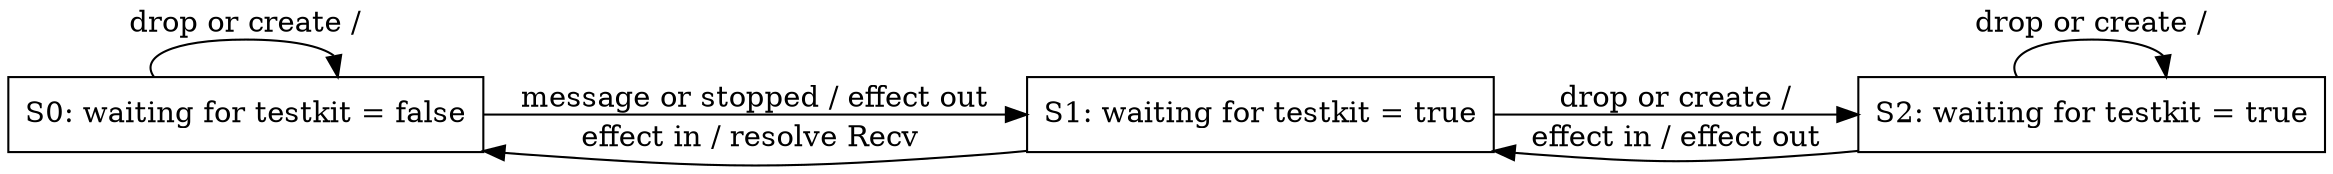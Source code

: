 digraph StateMachine {
    rankdir=LR;
    node [shape=box];

    S0 [label="S0: waiting for testkit = false"];
    S1 [label="S1: waiting for testkit = true"];
    S2 [label="S2: waiting for testkit = true"];

    S0 -> S0 [label="drop or create /"];
    S0 -> S1 [label="message or stopped / effect out"];
    S1 -> S2 [label="drop or create /"];
    S1 -> S0 [label="effect in / resolve Recv "];
    S2 -> S2 [label="drop or create /"];
    S2 -> S1 [label="effect in / effect out"];
}
